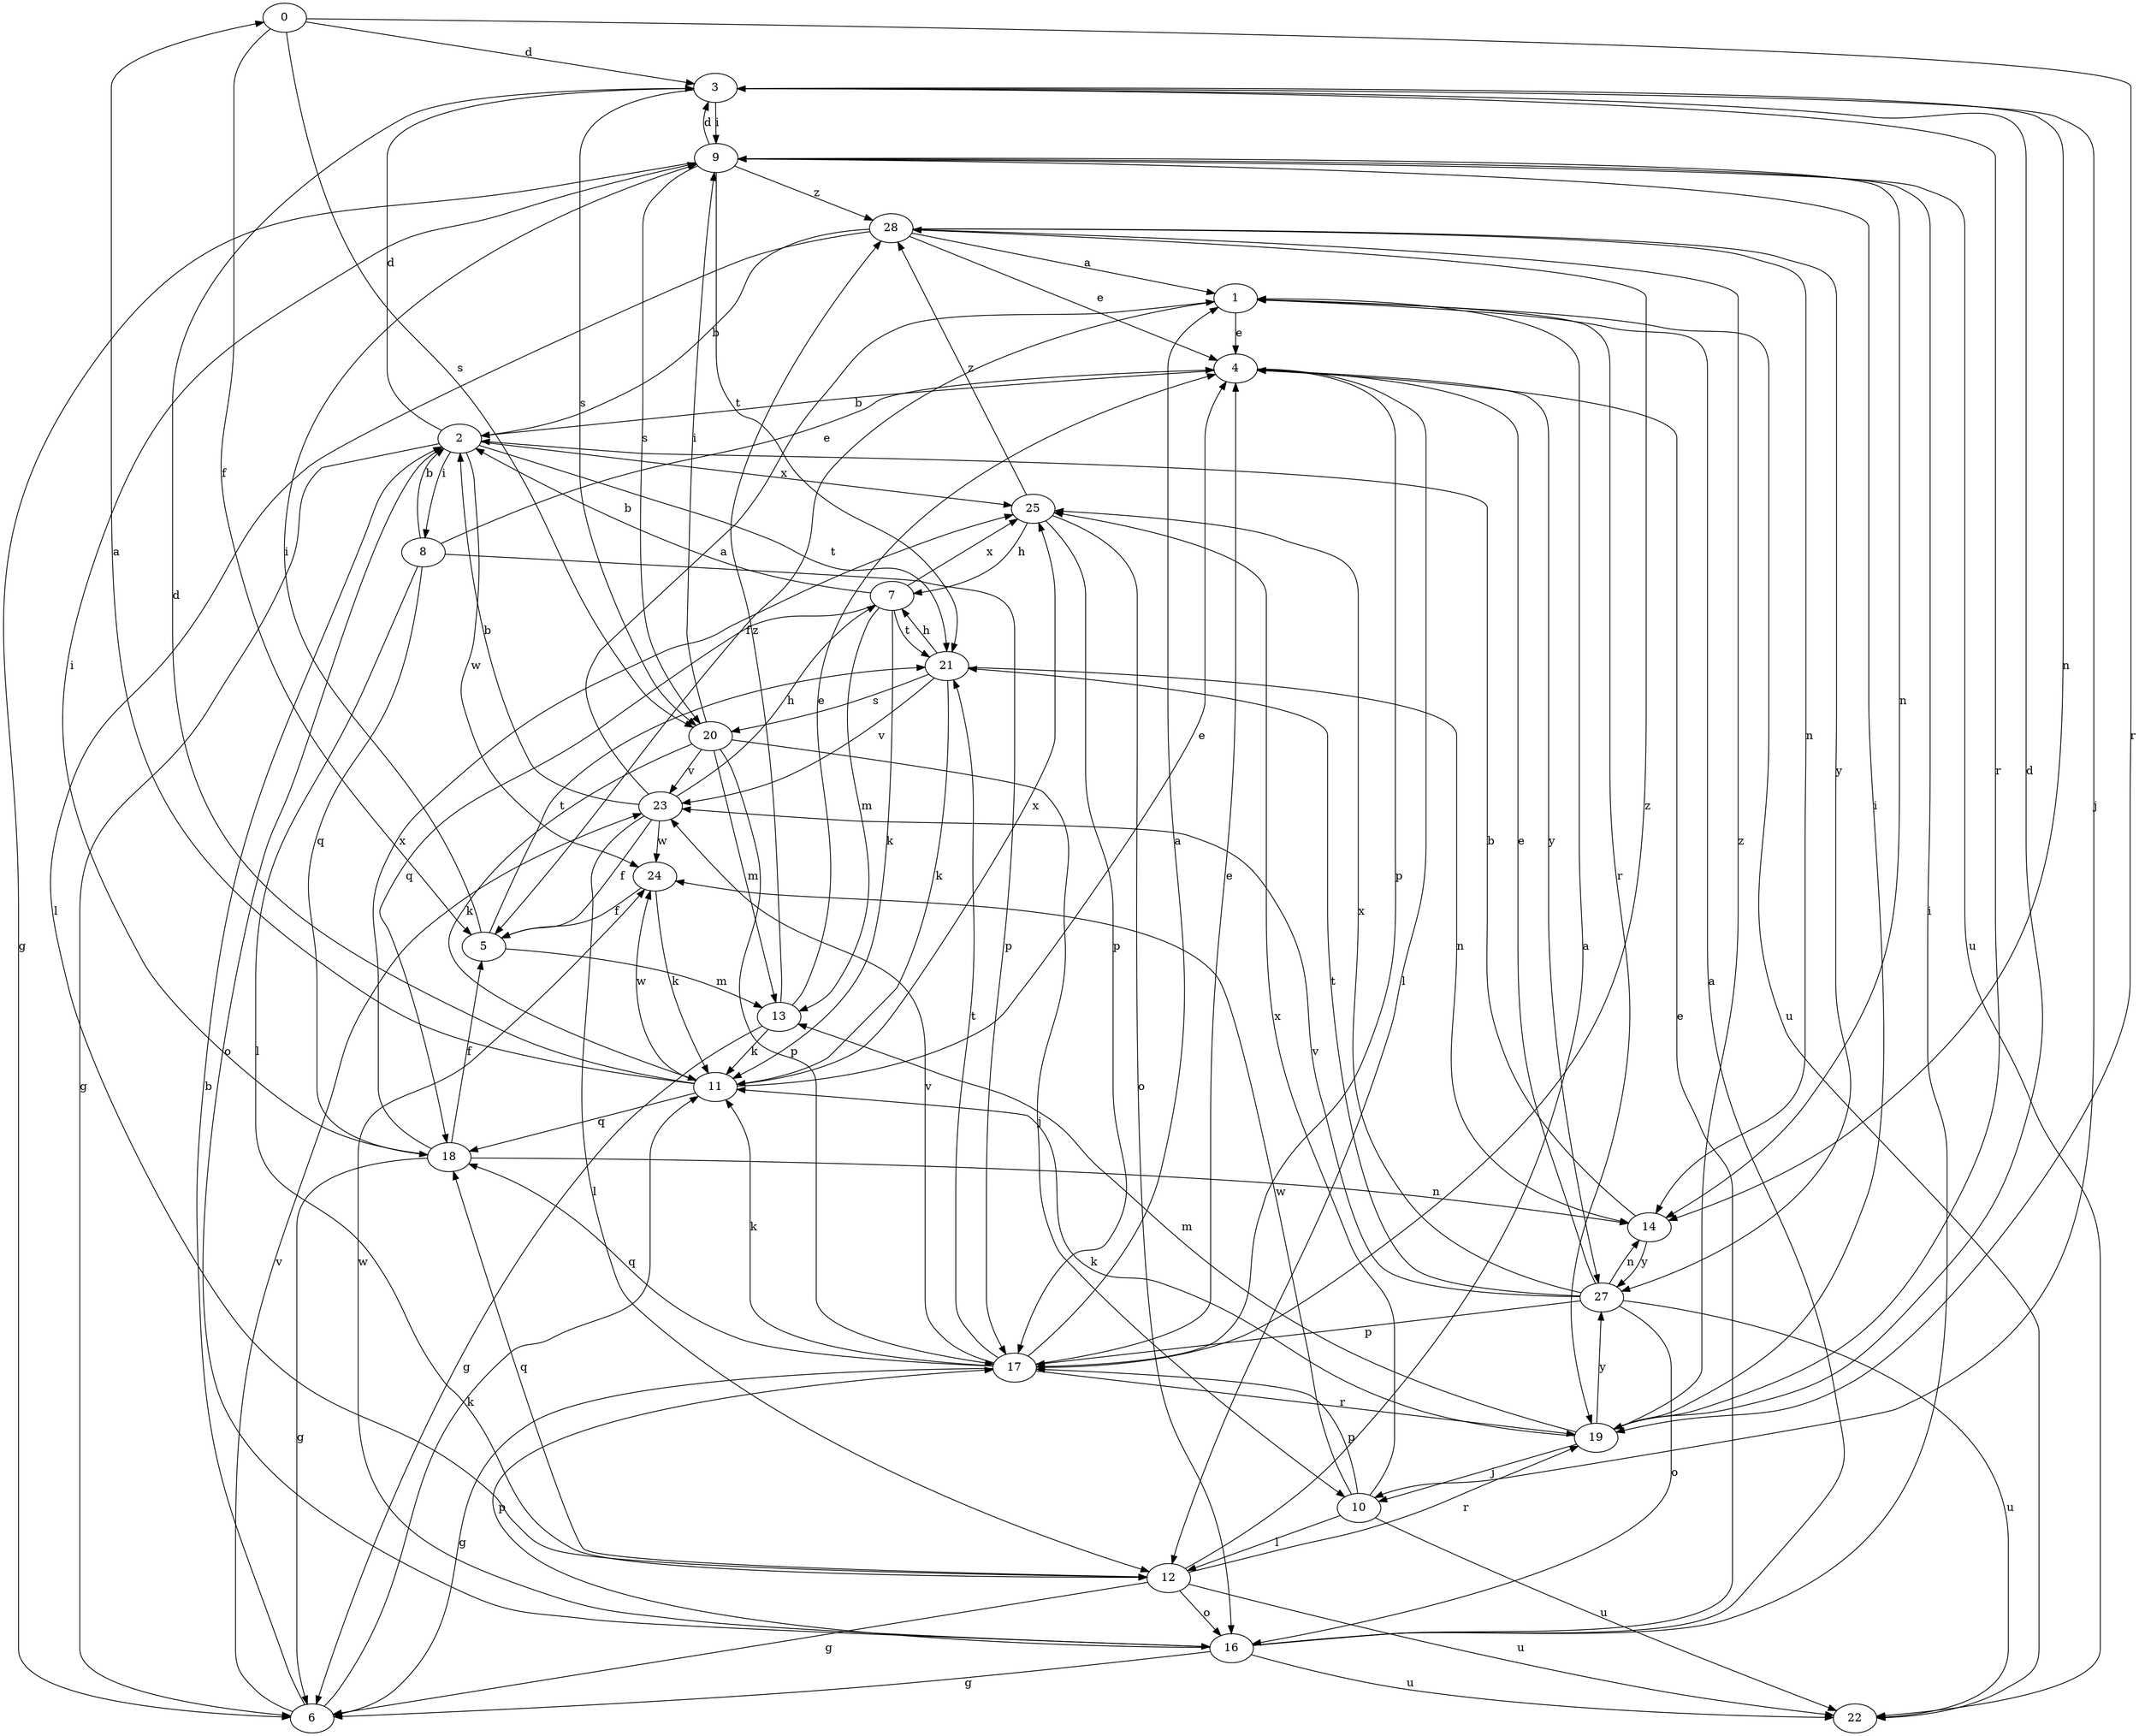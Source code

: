 strict digraph  {
0;
1;
2;
3;
4;
5;
6;
7;
8;
9;
10;
11;
12;
13;
14;
16;
17;
18;
19;
20;
21;
22;
23;
24;
25;
27;
28;
0 -> 3  [label=d];
0 -> 5  [label=f];
0 -> 19  [label=r];
0 -> 20  [label=s];
1 -> 4  [label=e];
1 -> 5  [label=f];
1 -> 19  [label=r];
1 -> 22  [label=u];
2 -> 3  [label=d];
2 -> 6  [label=g];
2 -> 8  [label=i];
2 -> 16  [label=o];
2 -> 21  [label=t];
2 -> 24  [label=w];
2 -> 25  [label=x];
3 -> 9  [label=i];
3 -> 10  [label=j];
3 -> 14  [label=n];
3 -> 19  [label=r];
3 -> 20  [label=s];
4 -> 2  [label=b];
4 -> 12  [label=l];
4 -> 17  [label=p];
4 -> 27  [label=y];
5 -> 9  [label=i];
5 -> 13  [label=m];
5 -> 21  [label=t];
6 -> 2  [label=b];
6 -> 11  [label=k];
6 -> 23  [label=v];
7 -> 2  [label=b];
7 -> 11  [label=k];
7 -> 13  [label=m];
7 -> 18  [label=q];
7 -> 21  [label=t];
7 -> 25  [label=x];
8 -> 2  [label=b];
8 -> 4  [label=e];
8 -> 12  [label=l];
8 -> 17  [label=p];
8 -> 18  [label=q];
9 -> 3  [label=d];
9 -> 6  [label=g];
9 -> 14  [label=n];
9 -> 20  [label=s];
9 -> 21  [label=t];
9 -> 22  [label=u];
9 -> 28  [label=z];
10 -> 12  [label=l];
10 -> 17  [label=p];
10 -> 22  [label=u];
10 -> 24  [label=w];
10 -> 25  [label=x];
11 -> 0  [label=a];
11 -> 3  [label=d];
11 -> 4  [label=e];
11 -> 18  [label=q];
11 -> 24  [label=w];
11 -> 25  [label=x];
12 -> 1  [label=a];
12 -> 6  [label=g];
12 -> 16  [label=o];
12 -> 18  [label=q];
12 -> 19  [label=r];
12 -> 22  [label=u];
13 -> 4  [label=e];
13 -> 6  [label=g];
13 -> 11  [label=k];
13 -> 28  [label=z];
14 -> 2  [label=b];
14 -> 27  [label=y];
16 -> 1  [label=a];
16 -> 4  [label=e];
16 -> 6  [label=g];
16 -> 9  [label=i];
16 -> 17  [label=p];
16 -> 22  [label=u];
16 -> 24  [label=w];
17 -> 1  [label=a];
17 -> 4  [label=e];
17 -> 6  [label=g];
17 -> 11  [label=k];
17 -> 18  [label=q];
17 -> 19  [label=r];
17 -> 21  [label=t];
17 -> 23  [label=v];
17 -> 28  [label=z];
18 -> 5  [label=f];
18 -> 6  [label=g];
18 -> 9  [label=i];
18 -> 14  [label=n];
18 -> 25  [label=x];
19 -> 3  [label=d];
19 -> 9  [label=i];
19 -> 10  [label=j];
19 -> 11  [label=k];
19 -> 13  [label=m];
19 -> 27  [label=y];
19 -> 28  [label=z];
20 -> 9  [label=i];
20 -> 10  [label=j];
20 -> 11  [label=k];
20 -> 13  [label=m];
20 -> 17  [label=p];
20 -> 23  [label=v];
21 -> 7  [label=h];
21 -> 11  [label=k];
21 -> 14  [label=n];
21 -> 20  [label=s];
21 -> 23  [label=v];
23 -> 1  [label=a];
23 -> 2  [label=b];
23 -> 5  [label=f];
23 -> 7  [label=h];
23 -> 12  [label=l];
23 -> 24  [label=w];
24 -> 5  [label=f];
24 -> 11  [label=k];
25 -> 7  [label=h];
25 -> 16  [label=o];
25 -> 17  [label=p];
25 -> 28  [label=z];
27 -> 4  [label=e];
27 -> 14  [label=n];
27 -> 16  [label=o];
27 -> 17  [label=p];
27 -> 21  [label=t];
27 -> 22  [label=u];
27 -> 23  [label=v];
27 -> 25  [label=x];
28 -> 1  [label=a];
28 -> 2  [label=b];
28 -> 4  [label=e];
28 -> 12  [label=l];
28 -> 14  [label=n];
28 -> 27  [label=y];
}
